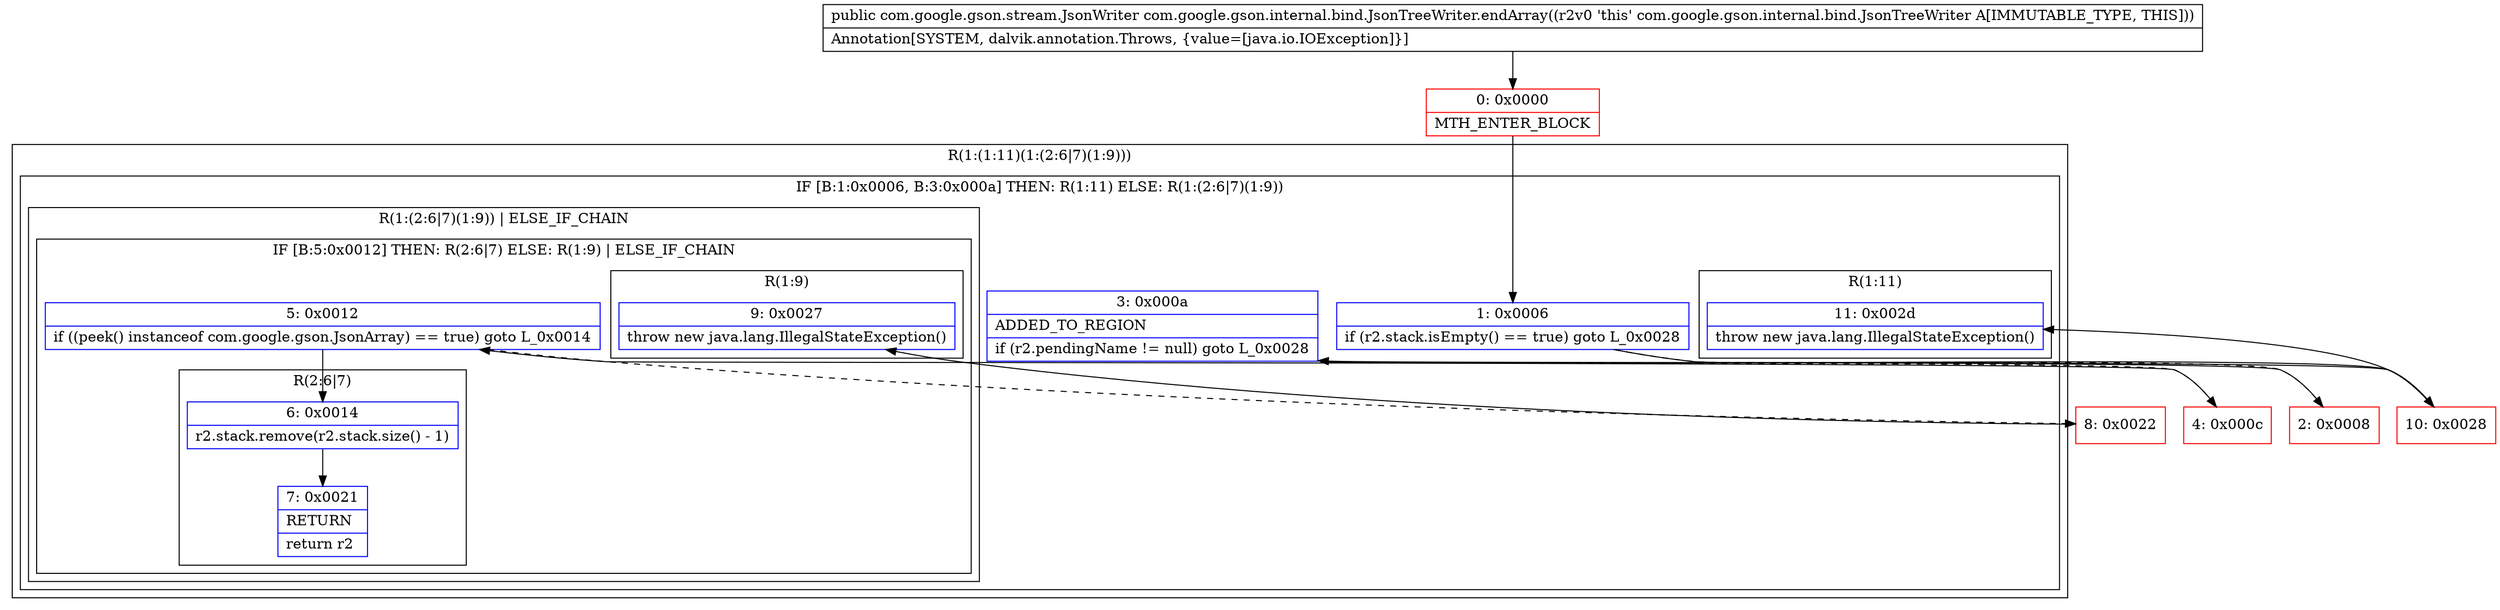 digraph "CFG forcom.google.gson.internal.bind.JsonTreeWriter.endArray()Lcom\/google\/gson\/stream\/JsonWriter;" {
subgraph cluster_Region_74139423 {
label = "R(1:(1:11)(1:(2:6|7)(1:9)))";
node [shape=record,color=blue];
subgraph cluster_IfRegion_1360163794 {
label = "IF [B:1:0x0006, B:3:0x000a] THEN: R(1:11) ELSE: R(1:(2:6|7)(1:9))";
node [shape=record,color=blue];
Node_1 [shape=record,label="{1\:\ 0x0006|if (r2.stack.isEmpty() == true) goto L_0x0028\l}"];
Node_3 [shape=record,label="{3\:\ 0x000a|ADDED_TO_REGION\l|if (r2.pendingName != null) goto L_0x0028\l}"];
subgraph cluster_Region_623847152 {
label = "R(1:11)";
node [shape=record,color=blue];
Node_11 [shape=record,label="{11\:\ 0x002d|throw new java.lang.IllegalStateException()\l}"];
}
subgraph cluster_Region_300553364 {
label = "R(1:(2:6|7)(1:9)) | ELSE_IF_CHAIN\l";
node [shape=record,color=blue];
subgraph cluster_IfRegion_1340602889 {
label = "IF [B:5:0x0012] THEN: R(2:6|7) ELSE: R(1:9) | ELSE_IF_CHAIN\l";
node [shape=record,color=blue];
Node_5 [shape=record,label="{5\:\ 0x0012|if ((peek() instanceof com.google.gson.JsonArray) == true) goto L_0x0014\l}"];
subgraph cluster_Region_229219524 {
label = "R(2:6|7)";
node [shape=record,color=blue];
Node_6 [shape=record,label="{6\:\ 0x0014|r2.stack.remove(r2.stack.size() \- 1)\l}"];
Node_7 [shape=record,label="{7\:\ 0x0021|RETURN\l|return r2\l}"];
}
subgraph cluster_Region_1374499623 {
label = "R(1:9)";
node [shape=record,color=blue];
Node_9 [shape=record,label="{9\:\ 0x0027|throw new java.lang.IllegalStateException()\l}"];
}
}
}
}
}
Node_0 [shape=record,color=red,label="{0\:\ 0x0000|MTH_ENTER_BLOCK\l}"];
Node_2 [shape=record,color=red,label="{2\:\ 0x0008}"];
Node_4 [shape=record,color=red,label="{4\:\ 0x000c}"];
Node_8 [shape=record,color=red,label="{8\:\ 0x0022}"];
Node_10 [shape=record,color=red,label="{10\:\ 0x0028}"];
MethodNode[shape=record,label="{public com.google.gson.stream.JsonWriter com.google.gson.internal.bind.JsonTreeWriter.endArray((r2v0 'this' com.google.gson.internal.bind.JsonTreeWriter A[IMMUTABLE_TYPE, THIS]))  | Annotation[SYSTEM, dalvik.annotation.Throws, \{value=[java.io.IOException]\}]\l}"];
MethodNode -> Node_0;
Node_1 -> Node_2[style=dashed];
Node_1 -> Node_10;
Node_3 -> Node_4[style=dashed];
Node_3 -> Node_10;
Node_5 -> Node_6;
Node_5 -> Node_8[style=dashed];
Node_6 -> Node_7;
Node_0 -> Node_1;
Node_2 -> Node_3;
Node_4 -> Node_5;
Node_8 -> Node_9;
Node_10 -> Node_11;
}

